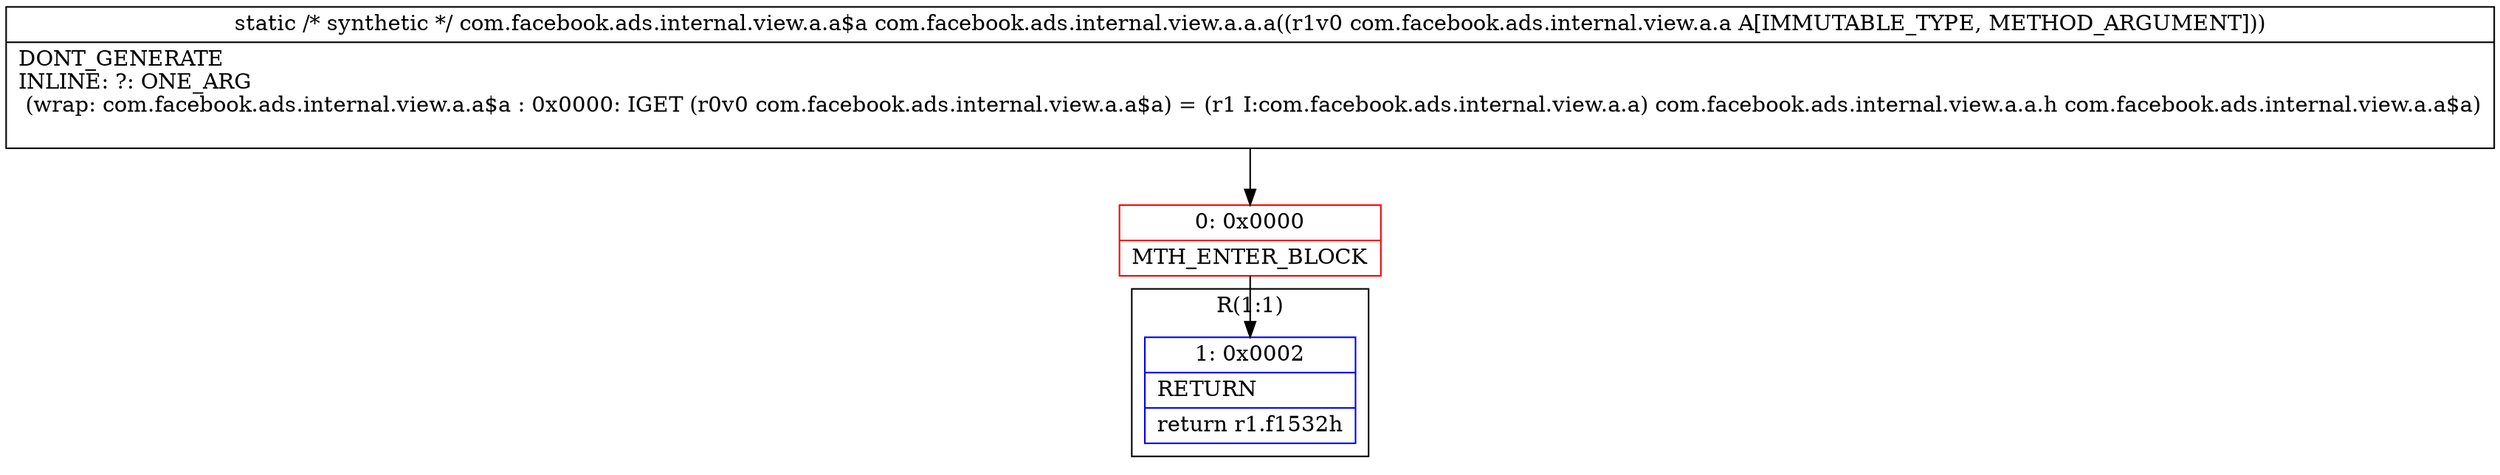 digraph "CFG forcom.facebook.ads.internal.view.a.a.a(Lcom\/facebook\/ads\/internal\/view\/a\/a;)Lcom\/facebook\/ads\/internal\/view\/a\/a$a;" {
subgraph cluster_Region_1706022279 {
label = "R(1:1)";
node [shape=record,color=blue];
Node_1 [shape=record,label="{1\:\ 0x0002|RETURN\l|return r1.f1532h\l}"];
}
Node_0 [shape=record,color=red,label="{0\:\ 0x0000|MTH_ENTER_BLOCK\l}"];
MethodNode[shape=record,label="{static \/* synthetic *\/ com.facebook.ads.internal.view.a.a$a com.facebook.ads.internal.view.a.a.a((r1v0 com.facebook.ads.internal.view.a.a A[IMMUTABLE_TYPE, METHOD_ARGUMENT]))  | DONT_GENERATE\lINLINE: ?: ONE_ARG  \l  (wrap: com.facebook.ads.internal.view.a.a$a : 0x0000: IGET  (r0v0 com.facebook.ads.internal.view.a.a$a) = (r1 I:com.facebook.ads.internal.view.a.a) com.facebook.ads.internal.view.a.a.h com.facebook.ads.internal.view.a.a$a)\l\l}"];
MethodNode -> Node_0;
Node_0 -> Node_1;
}

